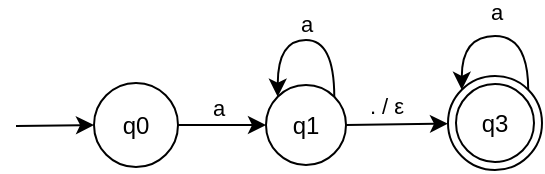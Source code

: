 <mxfile version="24.7.12">
  <diagram name="Page-1" id="Z5FTGkGa2ShZTrfyx7nZ">
    <mxGraphModel dx="1434" dy="827" grid="0" gridSize="10" guides="1" tooltips="1" connect="1" arrows="1" fold="1" page="1" pageScale="1" pageWidth="1654" pageHeight="2336" math="0" shadow="0">
      <root>
        <mxCell id="0" />
        <mxCell id="1" parent="0" />
        <mxCell id="1SRfXrtsyIx2hCv3YblZ-1" value="q0" style="ellipse;whiteSpace=wrap;html=1;aspect=fixed;" parent="1" vertex="1">
          <mxGeometry x="610" y="249.5" width="42" height="42" as="geometry" />
        </mxCell>
        <mxCell id="1SRfXrtsyIx2hCv3YblZ-13" style="edgeStyle=orthogonalEdgeStyle;curved=1;rounded=0;orthogonalLoop=1;jettySize=auto;html=1;exitX=1;exitY=0;exitDx=0;exitDy=0;entryX=0;entryY=0;entryDx=0;entryDy=0;" parent="1" source="1SRfXrtsyIx2hCv3YblZ-2" target="1SRfXrtsyIx2hCv3YblZ-2" edge="1">
          <mxGeometry relative="1" as="geometry">
            <mxPoint x="712" y="156" as="targetPoint" />
            <Array as="points">
              <mxPoint x="730" y="228" />
              <mxPoint x="702" y="228" />
            </Array>
          </mxGeometry>
        </mxCell>
        <mxCell id="1SRfXrtsyIx2hCv3YblZ-17" value="a" style="edgeLabel;html=1;align=center;verticalAlign=middle;resizable=0;points=[];" parent="1SRfXrtsyIx2hCv3YblZ-13" vertex="1" connectable="0">
          <mxGeometry x="-0.062" y="-2" relative="1" as="geometry">
            <mxPoint x="-3" y="-6" as="offset" />
          </mxGeometry>
        </mxCell>
        <mxCell id="1SRfXrtsyIx2hCv3YblZ-14" style="rounded=0;orthogonalLoop=1;jettySize=auto;html=1;exitX=1;exitY=0.5;exitDx=0;exitDy=0;" parent="1" source="1SRfXrtsyIx2hCv3YblZ-2" target="1SRfXrtsyIx2hCv3YblZ-6" edge="1">
          <mxGeometry relative="1" as="geometry" />
        </mxCell>
        <mxCell id="1SRfXrtsyIx2hCv3YblZ-22" value=". / ε" style="edgeLabel;html=1;align=center;verticalAlign=middle;resizable=0;points=[];" parent="1SRfXrtsyIx2hCv3YblZ-14" vertex="1" connectable="0">
          <mxGeometry x="-0.059" relative="1" as="geometry">
            <mxPoint x="-4" y="-9" as="offset" />
          </mxGeometry>
        </mxCell>
        <mxCell id="1SRfXrtsyIx2hCv3YblZ-2" value="q1" style="ellipse;whiteSpace=wrap;html=1;aspect=fixed;" parent="1" vertex="1">
          <mxGeometry x="696" y="250.5" width="40" height="40" as="geometry" />
        </mxCell>
        <mxCell id="1SRfXrtsyIx2hCv3YblZ-6" value="q3" style="ellipse;shape=doubleEllipse;whiteSpace=wrap;html=1;aspect=fixed;" parent="1" vertex="1">
          <mxGeometry x="787" y="246" width="47" height="47" as="geometry" />
        </mxCell>
        <mxCell id="1SRfXrtsyIx2hCv3YblZ-7" value="" style="endArrow=classic;html=1;rounded=0;exitX=1;exitY=0.5;exitDx=0;exitDy=0;entryX=0;entryY=0.5;entryDx=0;entryDy=0;" parent="1" source="1SRfXrtsyIx2hCv3YblZ-1" target="1SRfXrtsyIx2hCv3YblZ-2" edge="1">
          <mxGeometry width="50" height="50" relative="1" as="geometry">
            <mxPoint x="703" y="450" as="sourcePoint" />
            <mxPoint x="753" y="400" as="targetPoint" />
          </mxGeometry>
        </mxCell>
        <mxCell id="1SRfXrtsyIx2hCv3YblZ-16" value="a" style="edgeLabel;html=1;align=center;verticalAlign=middle;resizable=0;points=[];" parent="1SRfXrtsyIx2hCv3YblZ-7" vertex="1" connectable="0">
          <mxGeometry x="0.04" relative="1" as="geometry">
            <mxPoint x="-3" y="-9" as="offset" />
          </mxGeometry>
        </mxCell>
        <mxCell id="1SRfXrtsyIx2hCv3YblZ-18" style="edgeStyle=orthogonalEdgeStyle;curved=1;rounded=0;orthogonalLoop=1;jettySize=auto;html=1;exitX=1;exitY=0;exitDx=0;exitDy=0;entryX=0;entryY=0;entryDx=0;entryDy=0;" parent="1" source="1SRfXrtsyIx2hCv3YblZ-6" target="1SRfXrtsyIx2hCv3YblZ-6" edge="1">
          <mxGeometry relative="1" as="geometry">
            <Array as="points">
              <mxPoint x="827" y="226" />
              <mxPoint x="794" y="226" />
            </Array>
          </mxGeometry>
        </mxCell>
        <mxCell id="1SRfXrtsyIx2hCv3YblZ-19" value="a" style="edgeLabel;html=1;align=center;verticalAlign=middle;resizable=0;points=[];" parent="1SRfXrtsyIx2hCv3YblZ-18" vertex="1" connectable="0">
          <mxGeometry x="-0.081" y="-2" relative="1" as="geometry">
            <mxPoint x="-3" y="-10" as="offset" />
          </mxGeometry>
        </mxCell>
        <mxCell id="dPuKRaZLPDQicDzI08yV-1" value="" style="endArrow=classic;html=1;rounded=0;entryX=0;entryY=0.5;entryDx=0;entryDy=0;" edge="1" parent="1" target="1SRfXrtsyIx2hCv3YblZ-1">
          <mxGeometry width="50" height="50" relative="1" as="geometry">
            <mxPoint x="571" y="271" as="sourcePoint" />
            <mxPoint x="753" y="400" as="targetPoint" />
          </mxGeometry>
        </mxCell>
      </root>
    </mxGraphModel>
  </diagram>
</mxfile>
